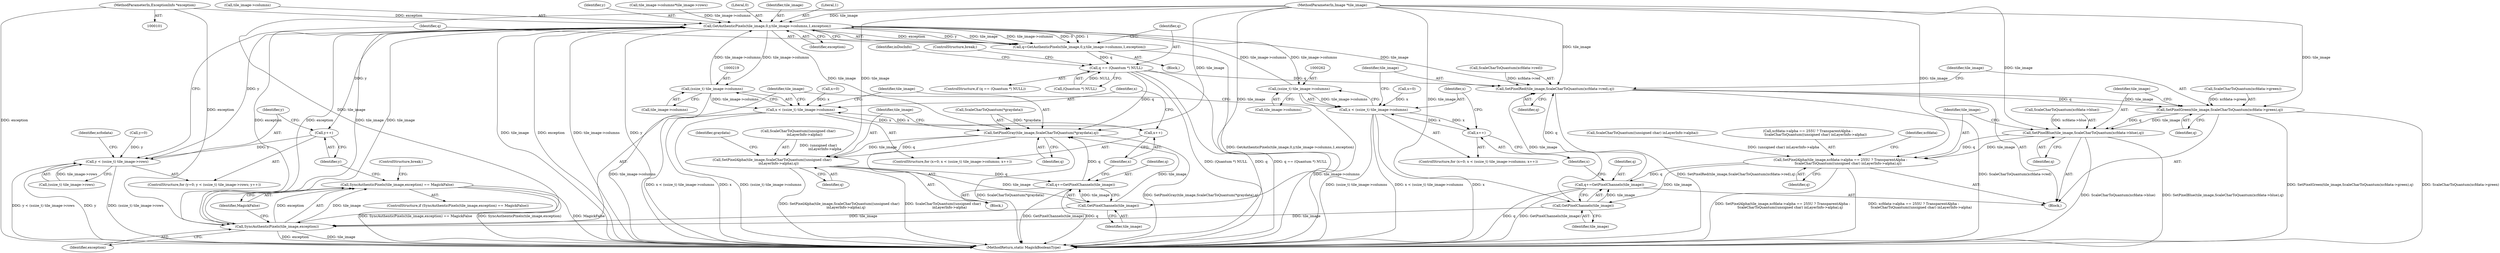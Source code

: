 digraph "0_ImageMagick_a2e1064f288a353bc5fef7f79ccb7683759e775c@pointer" {
"1000107" [label="(MethodParameterIn,ExceptionInfo *exception)"];
"1000189" [label="(Call,GetAuthenticPixels(tile_image,0,y,tile_image->columns,1,exception))"];
"1000184" [label="(Call,y++)"];
"1000177" [label="(Call,y < (ssize_t) tile_image->rows)"];
"1000187" [label="(Call,q=GetAuthenticPixels(tile_image,0,y,tile_image->columns,1,exception))"];
"1000199" [label="(Call,q == (Quantum *) NULL)"];
"1000226" [label="(Call,SetPixelGray(tile_image,ScaleCharToQuantum(*graydata),q))"];
"1000232" [label="(Call,SetPixelAlpha(tile_image,ScaleCharToQuantum((unsigned char)\n            inLayerInfo->alpha),q))"];
"1000243" [label="(Call,q+=GetPixelChannels(tile_image))"];
"1000245" [label="(Call,GetPixelChannels(tile_image))"];
"1000314" [label="(Call,SyncAuthenticPixels(tile_image,exception))"];
"1000313" [label="(Call,SyncAuthenticPixels(tile_image,exception) == MagickFalse)"];
"1000269" [label="(Call,SetPixelRed(tile_image,ScaleCharToQuantum(xcfdata->red),q))"];
"1000276" [label="(Call,SetPixelGreen(tile_image,ScaleCharToQuantum(xcfdata->green),q))"];
"1000283" [label="(Call,SetPixelBlue(tile_image,ScaleCharToQuantum(xcfdata->blue),q))"];
"1000290" [label="(Call,SetPixelAlpha(tile_image,xcfdata->alpha == 255U ? TransparentAlpha :\n              ScaleCharToQuantum((unsigned char) inLayerInfo->alpha),q))"];
"1000308" [label="(Call,q+=GetPixelChannels(tile_image))"];
"1000310" [label="(Call,GetPixelChannels(tile_image))"];
"1000218" [label="(Call,(ssize_t) tile_image->columns)"];
"1000216" [label="(Call,x < (ssize_t) tile_image->columns)"];
"1000223" [label="(Call,x++)"];
"1000261" [label="(Call,(ssize_t) tile_image->columns)"];
"1000259" [label="(Call,x < (ssize_t) tile_image->columns)"];
"1000266" [label="(Call,x++)"];
"1000227" [label="(Identifier,tile_image)"];
"1000204" [label="(ControlStructure,break;)"];
"1000224" [label="(Identifier,x)"];
"1000283" [label="(Call,SetPixelBlue(tile_image,ScaleCharToQuantum(xcfdata->blue),q))"];
"1000177" [label="(Call,y < (ssize_t) tile_image->rows)"];
"1000226" [label="(Call,SetPixelGray(tile_image,ScaleCharToQuantum(*graydata),q))"];
"1000275" [label="(Identifier,q)"];
"1000277" [label="(Identifier,tile_image)"];
"1000187" [label="(Call,q=GetAuthenticPixels(tile_image,0,y,tile_image->columns,1,exception))"];
"1000201" [label="(Call,(Quantum *) NULL)"];
"1000213" [label="(Call,x=0)"];
"1000233" [label="(Identifier,tile_image)"];
"1000260" [label="(Identifier,x)"];
"1000312" [label="(ControlStructure,if (SyncAuthenticPixels(tile_image,exception) == MagickFalse))"];
"1000268" [label="(Block,)"];
"1000225" [label="(Block,)"];
"1000308" [label="(Call,q+=GetPixelChannels(tile_image))"];
"1000188" [label="(Identifier,q)"];
"1000246" [label="(Identifier,tile_image)"];
"1000179" [label="(Call,(ssize_t) tile_image->rows)"];
"1000316" [label="(Identifier,exception)"];
"1000270" [label="(Identifier,tile_image)"];
"1000185" [label="(Identifier,y)"];
"1000199" [label="(Call,q == (Quantum *) NULL)"];
"1000173" [label="(ControlStructure,for (y=0; y < (ssize_t) tile_image->rows; y++))"];
"1000299" [label="(Call,ScaleCharToQuantum((unsigned char) inLayerInfo->alpha))"];
"1000123" [label="(Call,tile_image->columns*tile_image->rows)"];
"1000212" [label="(ControlStructure,for (x=0; x < (ssize_t) tile_image->columns; x++))"];
"1000191" [label="(Literal,0)"];
"1000261" [label="(Call,(ssize_t) tile_image->columns)"];
"1000198" [label="(ControlStructure,if (q == (Quantum *) NULL))"];
"1000327" [label="(MethodReturn,static MagickBooleanType)"];
"1000217" [label="(Identifier,x)"];
"1000259" [label="(Call,x < (ssize_t) tile_image->columns)"];
"1000189" [label="(Call,GetAuthenticPixels(tile_image,0,y,tile_image->columns,1,exception))"];
"1000107" [label="(MethodParameterIn,ExceptionInfo *exception)"];
"1000245" [label="(Call,GetPixelChannels(tile_image))"];
"1000242" [label="(Identifier,graydata)"];
"1000284" [label="(Identifier,tile_image)"];
"1000282" [label="(Identifier,q)"];
"1000228" [label="(Call,ScaleCharToQuantum(*graydata))"];
"1000232" [label="(Call,SetPixelAlpha(tile_image,ScaleCharToQuantum((unsigned char)\n            inLayerInfo->alpha),q))"];
"1000305" [label="(Identifier,q)"];
"1000216" [label="(Call,x < (ssize_t) tile_image->columns)"];
"1000263" [label="(Call,tile_image->columns)"];
"1000190" [label="(Identifier,tile_image)"];
"1000267" [label="(Identifier,x)"];
"1000285" [label="(Call,ScaleCharToQuantum(xcfdata->blue))"];
"1000291" [label="(Identifier,tile_image)"];
"1000200" [label="(Identifier,q)"];
"1000186" [label="(Block,)"];
"1000184" [label="(Call,y++)"];
"1000309" [label="(Identifier,q)"];
"1000314" [label="(Call,SyncAuthenticPixels(tile_image,exception))"];
"1000292" [label="(Call,xcfdata->alpha == 255U ? TransparentAlpha :\n              ScaleCharToQuantum((unsigned char) inLayerInfo->alpha))"];
"1000269" [label="(Call,SetPixelRed(tile_image,ScaleCharToQuantum(xcfdata->red),q))"];
"1000315" [label="(Identifier,tile_image)"];
"1000240" [label="(Identifier,q)"];
"1000266" [label="(Call,x++)"];
"1000234" [label="(Call,ScaleCharToQuantum((unsigned char)\n            inLayerInfo->alpha))"];
"1000197" [label="(Identifier,exception)"];
"1000244" [label="(Identifier,q)"];
"1000318" [label="(ControlStructure,break;)"];
"1000290" [label="(Call,SetPixelAlpha(tile_image,xcfdata->alpha == 255U ? TransparentAlpha :\n              ScaleCharToQuantum((unsigned char) inLayerInfo->alpha),q))"];
"1000196" [label="(Literal,1)"];
"1000271" [label="(Call,ScaleCharToQuantum(xcfdata->red))"];
"1000223" [label="(Call,x++)"];
"1000193" [label="(Call,tile_image->columns)"];
"1000276" [label="(Call,SetPixelGreen(tile_image,ScaleCharToQuantum(xcfdata->green),q))"];
"1000320" [label="(Identifier,xcfodata)"];
"1000255" [label="(ControlStructure,for (x=0; x < (ssize_t) tile_image->columns; x++))"];
"1000192" [label="(Identifier,y)"];
"1000289" [label="(Identifier,q)"];
"1000220" [label="(Call,tile_image->columns)"];
"1000218" [label="(Call,(ssize_t) tile_image->columns)"];
"1000313" [label="(Call,SyncAuthenticPixels(tile_image,exception) == MagickFalse)"];
"1000174" [label="(Call,y=0)"];
"1000256" [label="(Call,x=0)"];
"1000311" [label="(Identifier,tile_image)"];
"1000178" [label="(Identifier,y)"];
"1000103" [label="(MethodParameterIn,Image *tile_image)"];
"1000231" [label="(Identifier,q)"];
"1000243" [label="(Call,q+=GetPixelChannels(tile_image))"];
"1000317" [label="(Identifier,MagickFalse)"];
"1000208" [label="(Identifier,inDocInfo)"];
"1000278" [label="(Call,ScaleCharToQuantum(xcfdata->green))"];
"1000307" [label="(Identifier,xcfdata)"];
"1000310" [label="(Call,GetPixelChannels(tile_image))"];
"1000107" -> "1000101"  [label="AST: "];
"1000107" -> "1000327"  [label="DDG: exception"];
"1000107" -> "1000189"  [label="DDG: exception"];
"1000107" -> "1000314"  [label="DDG: exception"];
"1000189" -> "1000187"  [label="AST: "];
"1000189" -> "1000197"  [label="CFG: "];
"1000190" -> "1000189"  [label="AST: "];
"1000191" -> "1000189"  [label="AST: "];
"1000192" -> "1000189"  [label="AST: "];
"1000193" -> "1000189"  [label="AST: "];
"1000196" -> "1000189"  [label="AST: "];
"1000197" -> "1000189"  [label="AST: "];
"1000187" -> "1000189"  [label="CFG: "];
"1000189" -> "1000327"  [label="DDG: tile_image"];
"1000189" -> "1000327"  [label="DDG: exception"];
"1000189" -> "1000327"  [label="DDG: tile_image->columns"];
"1000189" -> "1000327"  [label="DDG: y"];
"1000189" -> "1000184"  [label="DDG: y"];
"1000189" -> "1000187"  [label="DDG: exception"];
"1000189" -> "1000187"  [label="DDG: y"];
"1000189" -> "1000187"  [label="DDG: tile_image"];
"1000189" -> "1000187"  [label="DDG: tile_image->columns"];
"1000189" -> "1000187"  [label="DDG: 0"];
"1000189" -> "1000187"  [label="DDG: 1"];
"1000314" -> "1000189"  [label="DDG: tile_image"];
"1000314" -> "1000189"  [label="DDG: exception"];
"1000103" -> "1000189"  [label="DDG: tile_image"];
"1000177" -> "1000189"  [label="DDG: y"];
"1000261" -> "1000189"  [label="DDG: tile_image->columns"];
"1000218" -> "1000189"  [label="DDG: tile_image->columns"];
"1000123" -> "1000189"  [label="DDG: tile_image->columns"];
"1000189" -> "1000218"  [label="DDG: tile_image->columns"];
"1000189" -> "1000226"  [label="DDG: tile_image"];
"1000189" -> "1000261"  [label="DDG: tile_image->columns"];
"1000189" -> "1000269"  [label="DDG: tile_image"];
"1000189" -> "1000314"  [label="DDG: tile_image"];
"1000189" -> "1000314"  [label="DDG: exception"];
"1000184" -> "1000173"  [label="AST: "];
"1000184" -> "1000185"  [label="CFG: "];
"1000185" -> "1000184"  [label="AST: "];
"1000178" -> "1000184"  [label="CFG: "];
"1000184" -> "1000177"  [label="DDG: y"];
"1000177" -> "1000173"  [label="AST: "];
"1000177" -> "1000179"  [label="CFG: "];
"1000178" -> "1000177"  [label="AST: "];
"1000179" -> "1000177"  [label="AST: "];
"1000188" -> "1000177"  [label="CFG: "];
"1000320" -> "1000177"  [label="CFG: "];
"1000177" -> "1000327"  [label="DDG: y"];
"1000177" -> "1000327"  [label="DDG: (ssize_t) tile_image->rows"];
"1000177" -> "1000327"  [label="DDG: y < (ssize_t) tile_image->rows"];
"1000174" -> "1000177"  [label="DDG: y"];
"1000179" -> "1000177"  [label="DDG: tile_image->rows"];
"1000187" -> "1000186"  [label="AST: "];
"1000188" -> "1000187"  [label="AST: "];
"1000200" -> "1000187"  [label="CFG: "];
"1000187" -> "1000327"  [label="DDG: GetAuthenticPixels(tile_image,0,y,tile_image->columns,1,exception)"];
"1000187" -> "1000199"  [label="DDG: q"];
"1000199" -> "1000198"  [label="AST: "];
"1000199" -> "1000201"  [label="CFG: "];
"1000200" -> "1000199"  [label="AST: "];
"1000201" -> "1000199"  [label="AST: "];
"1000204" -> "1000199"  [label="CFG: "];
"1000208" -> "1000199"  [label="CFG: "];
"1000199" -> "1000327"  [label="DDG: (Quantum *) NULL"];
"1000199" -> "1000327"  [label="DDG: q"];
"1000199" -> "1000327"  [label="DDG: q == (Quantum *) NULL"];
"1000201" -> "1000199"  [label="DDG: NULL"];
"1000199" -> "1000226"  [label="DDG: q"];
"1000199" -> "1000269"  [label="DDG: q"];
"1000226" -> "1000225"  [label="AST: "];
"1000226" -> "1000231"  [label="CFG: "];
"1000227" -> "1000226"  [label="AST: "];
"1000228" -> "1000226"  [label="AST: "];
"1000231" -> "1000226"  [label="AST: "];
"1000233" -> "1000226"  [label="CFG: "];
"1000226" -> "1000327"  [label="DDG: SetPixelGray(tile_image,ScaleCharToQuantum(*graydata),q)"];
"1000226" -> "1000327"  [label="DDG: ScaleCharToQuantum(*graydata)"];
"1000245" -> "1000226"  [label="DDG: tile_image"];
"1000103" -> "1000226"  [label="DDG: tile_image"];
"1000228" -> "1000226"  [label="DDG: *graydata"];
"1000243" -> "1000226"  [label="DDG: q"];
"1000226" -> "1000232"  [label="DDG: tile_image"];
"1000226" -> "1000232"  [label="DDG: q"];
"1000232" -> "1000225"  [label="AST: "];
"1000232" -> "1000240"  [label="CFG: "];
"1000233" -> "1000232"  [label="AST: "];
"1000234" -> "1000232"  [label="AST: "];
"1000240" -> "1000232"  [label="AST: "];
"1000242" -> "1000232"  [label="CFG: "];
"1000232" -> "1000327"  [label="DDG: SetPixelAlpha(tile_image,ScaleCharToQuantum((unsigned char)\n            inLayerInfo->alpha),q)"];
"1000232" -> "1000327"  [label="DDG: ScaleCharToQuantum((unsigned char)\n            inLayerInfo->alpha)"];
"1000103" -> "1000232"  [label="DDG: tile_image"];
"1000234" -> "1000232"  [label="DDG: (unsigned char)\n            inLayerInfo->alpha"];
"1000232" -> "1000243"  [label="DDG: q"];
"1000232" -> "1000245"  [label="DDG: tile_image"];
"1000243" -> "1000225"  [label="AST: "];
"1000243" -> "1000245"  [label="CFG: "];
"1000244" -> "1000243"  [label="AST: "];
"1000245" -> "1000243"  [label="AST: "];
"1000224" -> "1000243"  [label="CFG: "];
"1000243" -> "1000327"  [label="DDG: q"];
"1000243" -> "1000327"  [label="DDG: GetPixelChannels(tile_image)"];
"1000245" -> "1000243"  [label="DDG: tile_image"];
"1000245" -> "1000246"  [label="CFG: "];
"1000246" -> "1000245"  [label="AST: "];
"1000103" -> "1000245"  [label="DDG: tile_image"];
"1000245" -> "1000314"  [label="DDG: tile_image"];
"1000314" -> "1000313"  [label="AST: "];
"1000314" -> "1000316"  [label="CFG: "];
"1000315" -> "1000314"  [label="AST: "];
"1000316" -> "1000314"  [label="AST: "];
"1000317" -> "1000314"  [label="CFG: "];
"1000314" -> "1000327"  [label="DDG: tile_image"];
"1000314" -> "1000327"  [label="DDG: exception"];
"1000314" -> "1000313"  [label="DDG: tile_image"];
"1000314" -> "1000313"  [label="DDG: exception"];
"1000310" -> "1000314"  [label="DDG: tile_image"];
"1000103" -> "1000314"  [label="DDG: tile_image"];
"1000313" -> "1000312"  [label="AST: "];
"1000313" -> "1000317"  [label="CFG: "];
"1000317" -> "1000313"  [label="AST: "];
"1000318" -> "1000313"  [label="CFG: "];
"1000185" -> "1000313"  [label="CFG: "];
"1000313" -> "1000327"  [label="DDG: SyncAuthenticPixels(tile_image,exception) == MagickFalse"];
"1000313" -> "1000327"  [label="DDG: SyncAuthenticPixels(tile_image,exception)"];
"1000313" -> "1000327"  [label="DDG: MagickFalse"];
"1000269" -> "1000268"  [label="AST: "];
"1000269" -> "1000275"  [label="CFG: "];
"1000270" -> "1000269"  [label="AST: "];
"1000271" -> "1000269"  [label="AST: "];
"1000275" -> "1000269"  [label="AST: "];
"1000277" -> "1000269"  [label="CFG: "];
"1000269" -> "1000327"  [label="DDG: SetPixelRed(tile_image,ScaleCharToQuantum(xcfdata->red),q)"];
"1000269" -> "1000327"  [label="DDG: ScaleCharToQuantum(xcfdata->red)"];
"1000310" -> "1000269"  [label="DDG: tile_image"];
"1000103" -> "1000269"  [label="DDG: tile_image"];
"1000271" -> "1000269"  [label="DDG: xcfdata->red"];
"1000308" -> "1000269"  [label="DDG: q"];
"1000269" -> "1000276"  [label="DDG: tile_image"];
"1000269" -> "1000276"  [label="DDG: q"];
"1000276" -> "1000268"  [label="AST: "];
"1000276" -> "1000282"  [label="CFG: "];
"1000277" -> "1000276"  [label="AST: "];
"1000278" -> "1000276"  [label="AST: "];
"1000282" -> "1000276"  [label="AST: "];
"1000284" -> "1000276"  [label="CFG: "];
"1000276" -> "1000327"  [label="DDG: ScaleCharToQuantum(xcfdata->green)"];
"1000276" -> "1000327"  [label="DDG: SetPixelGreen(tile_image,ScaleCharToQuantum(xcfdata->green),q)"];
"1000103" -> "1000276"  [label="DDG: tile_image"];
"1000278" -> "1000276"  [label="DDG: xcfdata->green"];
"1000276" -> "1000283"  [label="DDG: tile_image"];
"1000276" -> "1000283"  [label="DDG: q"];
"1000283" -> "1000268"  [label="AST: "];
"1000283" -> "1000289"  [label="CFG: "];
"1000284" -> "1000283"  [label="AST: "];
"1000285" -> "1000283"  [label="AST: "];
"1000289" -> "1000283"  [label="AST: "];
"1000291" -> "1000283"  [label="CFG: "];
"1000283" -> "1000327"  [label="DDG: ScaleCharToQuantum(xcfdata->blue)"];
"1000283" -> "1000327"  [label="DDG: SetPixelBlue(tile_image,ScaleCharToQuantum(xcfdata->blue),q)"];
"1000103" -> "1000283"  [label="DDG: tile_image"];
"1000285" -> "1000283"  [label="DDG: xcfdata->blue"];
"1000283" -> "1000290"  [label="DDG: tile_image"];
"1000283" -> "1000290"  [label="DDG: q"];
"1000290" -> "1000268"  [label="AST: "];
"1000290" -> "1000305"  [label="CFG: "];
"1000291" -> "1000290"  [label="AST: "];
"1000292" -> "1000290"  [label="AST: "];
"1000305" -> "1000290"  [label="AST: "];
"1000307" -> "1000290"  [label="CFG: "];
"1000290" -> "1000327"  [label="DDG: xcfdata->alpha == 255U ? TransparentAlpha :\n              ScaleCharToQuantum((unsigned char) inLayerInfo->alpha)"];
"1000290" -> "1000327"  [label="DDG: SetPixelAlpha(tile_image,xcfdata->alpha == 255U ? TransparentAlpha :\n              ScaleCharToQuantum((unsigned char) inLayerInfo->alpha),q)"];
"1000103" -> "1000290"  [label="DDG: tile_image"];
"1000299" -> "1000290"  [label="DDG: (unsigned char) inLayerInfo->alpha"];
"1000290" -> "1000308"  [label="DDG: q"];
"1000290" -> "1000310"  [label="DDG: tile_image"];
"1000308" -> "1000268"  [label="AST: "];
"1000308" -> "1000310"  [label="CFG: "];
"1000309" -> "1000308"  [label="AST: "];
"1000310" -> "1000308"  [label="AST: "];
"1000267" -> "1000308"  [label="CFG: "];
"1000308" -> "1000327"  [label="DDG: GetPixelChannels(tile_image)"];
"1000308" -> "1000327"  [label="DDG: q"];
"1000310" -> "1000308"  [label="DDG: tile_image"];
"1000310" -> "1000311"  [label="CFG: "];
"1000311" -> "1000310"  [label="AST: "];
"1000103" -> "1000310"  [label="DDG: tile_image"];
"1000218" -> "1000216"  [label="AST: "];
"1000218" -> "1000220"  [label="CFG: "];
"1000219" -> "1000218"  [label="AST: "];
"1000220" -> "1000218"  [label="AST: "];
"1000216" -> "1000218"  [label="CFG: "];
"1000218" -> "1000327"  [label="DDG: tile_image->columns"];
"1000218" -> "1000216"  [label="DDG: tile_image->columns"];
"1000216" -> "1000212"  [label="AST: "];
"1000217" -> "1000216"  [label="AST: "];
"1000227" -> "1000216"  [label="CFG: "];
"1000315" -> "1000216"  [label="CFG: "];
"1000216" -> "1000327"  [label="DDG: x < (ssize_t) tile_image->columns"];
"1000216" -> "1000327"  [label="DDG: x"];
"1000216" -> "1000327"  [label="DDG: (ssize_t) tile_image->columns"];
"1000213" -> "1000216"  [label="DDG: x"];
"1000223" -> "1000216"  [label="DDG: x"];
"1000216" -> "1000223"  [label="DDG: x"];
"1000223" -> "1000212"  [label="AST: "];
"1000223" -> "1000224"  [label="CFG: "];
"1000224" -> "1000223"  [label="AST: "];
"1000217" -> "1000223"  [label="CFG: "];
"1000261" -> "1000259"  [label="AST: "];
"1000261" -> "1000263"  [label="CFG: "];
"1000262" -> "1000261"  [label="AST: "];
"1000263" -> "1000261"  [label="AST: "];
"1000259" -> "1000261"  [label="CFG: "];
"1000261" -> "1000327"  [label="DDG: tile_image->columns"];
"1000261" -> "1000259"  [label="DDG: tile_image->columns"];
"1000259" -> "1000255"  [label="AST: "];
"1000260" -> "1000259"  [label="AST: "];
"1000270" -> "1000259"  [label="CFG: "];
"1000315" -> "1000259"  [label="CFG: "];
"1000259" -> "1000327"  [label="DDG: x < (ssize_t) tile_image->columns"];
"1000259" -> "1000327"  [label="DDG: x"];
"1000259" -> "1000327"  [label="DDG: (ssize_t) tile_image->columns"];
"1000266" -> "1000259"  [label="DDG: x"];
"1000256" -> "1000259"  [label="DDG: x"];
"1000259" -> "1000266"  [label="DDG: x"];
"1000266" -> "1000255"  [label="AST: "];
"1000266" -> "1000267"  [label="CFG: "];
"1000267" -> "1000266"  [label="AST: "];
"1000260" -> "1000266"  [label="CFG: "];
}
